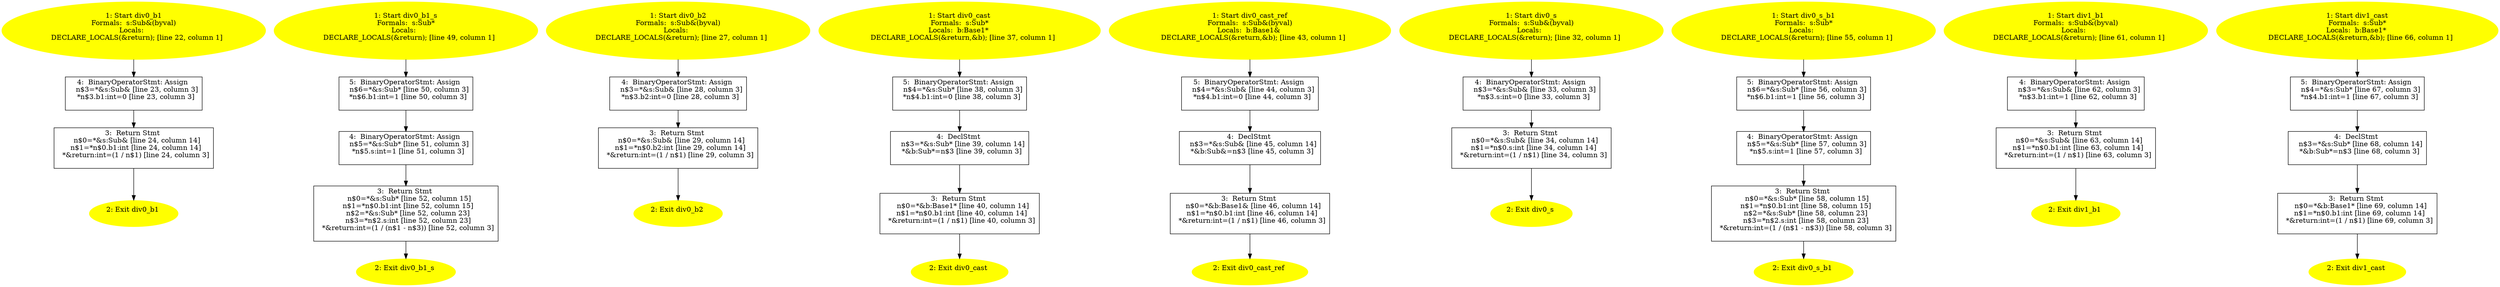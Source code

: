 /* @generated */
digraph cfg {
"div0_b1#17650173920024552929.38acfc238efbf35c1ac5da7290b49422_1" [label="1: Start div0_b1\nFormals:  s:Sub&(byval)\nLocals:  \n   DECLARE_LOCALS(&return); [line 22, column 1]\n " color=yellow style=filled]
	

	 "div0_b1#17650173920024552929.38acfc238efbf35c1ac5da7290b49422_1" -> "div0_b1#17650173920024552929.38acfc238efbf35c1ac5da7290b49422_4" ;
"div0_b1#17650173920024552929.38acfc238efbf35c1ac5da7290b49422_2" [label="2: Exit div0_b1 \n  " color=yellow style=filled]
	

"div0_b1#17650173920024552929.38acfc238efbf35c1ac5da7290b49422_3" [label="3:  Return Stmt \n   n$0=*&s:Sub& [line 24, column 14]\n  n$1=*n$0.b1:int [line 24, column 14]\n  *&return:int=(1 / n$1) [line 24, column 3]\n " shape="box"]
	

	 "div0_b1#17650173920024552929.38acfc238efbf35c1ac5da7290b49422_3" -> "div0_b1#17650173920024552929.38acfc238efbf35c1ac5da7290b49422_2" ;
"div0_b1#17650173920024552929.38acfc238efbf35c1ac5da7290b49422_4" [label="4:  BinaryOperatorStmt: Assign \n   n$3=*&s:Sub& [line 23, column 3]\n  *n$3.b1:int=0 [line 23, column 3]\n " shape="box"]
	

	 "div0_b1#17650173920024552929.38acfc238efbf35c1ac5da7290b49422_4" -> "div0_b1#17650173920024552929.38acfc238efbf35c1ac5da7290b49422_3" ;
"div0_b1_s#4574535260514480977.c132b3496cd22a9bc4817c577b65da9e_1" [label="1: Start div0_b1_s\nFormals:  s:Sub*\nLocals:  \n   DECLARE_LOCALS(&return); [line 49, column 1]\n " color=yellow style=filled]
	

	 "div0_b1_s#4574535260514480977.c132b3496cd22a9bc4817c577b65da9e_1" -> "div0_b1_s#4574535260514480977.c132b3496cd22a9bc4817c577b65da9e_5" ;
"div0_b1_s#4574535260514480977.c132b3496cd22a9bc4817c577b65da9e_2" [label="2: Exit div0_b1_s \n  " color=yellow style=filled]
	

"div0_b1_s#4574535260514480977.c132b3496cd22a9bc4817c577b65da9e_3" [label="3:  Return Stmt \n   n$0=*&s:Sub* [line 52, column 15]\n  n$1=*n$0.b1:int [line 52, column 15]\n  n$2=*&s:Sub* [line 52, column 23]\n  n$3=*n$2.s:int [line 52, column 23]\n  *&return:int=(1 / (n$1 - n$3)) [line 52, column 3]\n " shape="box"]
	

	 "div0_b1_s#4574535260514480977.c132b3496cd22a9bc4817c577b65da9e_3" -> "div0_b1_s#4574535260514480977.c132b3496cd22a9bc4817c577b65da9e_2" ;
"div0_b1_s#4574535260514480977.c132b3496cd22a9bc4817c577b65da9e_4" [label="4:  BinaryOperatorStmt: Assign \n   n$5=*&s:Sub* [line 51, column 3]\n  *n$5.s:int=1 [line 51, column 3]\n " shape="box"]
	

	 "div0_b1_s#4574535260514480977.c132b3496cd22a9bc4817c577b65da9e_4" -> "div0_b1_s#4574535260514480977.c132b3496cd22a9bc4817c577b65da9e_3" ;
"div0_b1_s#4574535260514480977.c132b3496cd22a9bc4817c577b65da9e_5" [label="5:  BinaryOperatorStmt: Assign \n   n$6=*&s:Sub* [line 50, column 3]\n  *n$6.b1:int=1 [line 50, column 3]\n " shape="box"]
	

	 "div0_b1_s#4574535260514480977.c132b3496cd22a9bc4817c577b65da9e_5" -> "div0_b1_s#4574535260514480977.c132b3496cd22a9bc4817c577b65da9e_4" ;
"div0_b2#6935029956526426132.ef88e6d1eac891cdde3f345b9b55439c_1" [label="1: Start div0_b2\nFormals:  s:Sub&(byval)\nLocals:  \n   DECLARE_LOCALS(&return); [line 27, column 1]\n " color=yellow style=filled]
	

	 "div0_b2#6935029956526426132.ef88e6d1eac891cdde3f345b9b55439c_1" -> "div0_b2#6935029956526426132.ef88e6d1eac891cdde3f345b9b55439c_4" ;
"div0_b2#6935029956526426132.ef88e6d1eac891cdde3f345b9b55439c_2" [label="2: Exit div0_b2 \n  " color=yellow style=filled]
	

"div0_b2#6935029956526426132.ef88e6d1eac891cdde3f345b9b55439c_3" [label="3:  Return Stmt \n   n$0=*&s:Sub& [line 29, column 14]\n  n$1=*n$0.b2:int [line 29, column 14]\n  *&return:int=(1 / n$1) [line 29, column 3]\n " shape="box"]
	

	 "div0_b2#6935029956526426132.ef88e6d1eac891cdde3f345b9b55439c_3" -> "div0_b2#6935029956526426132.ef88e6d1eac891cdde3f345b9b55439c_2" ;
"div0_b2#6935029956526426132.ef88e6d1eac891cdde3f345b9b55439c_4" [label="4:  BinaryOperatorStmt: Assign \n   n$3=*&s:Sub& [line 28, column 3]\n  *n$3.b2:int=0 [line 28, column 3]\n " shape="box"]
	

	 "div0_b2#6935029956526426132.ef88e6d1eac891cdde3f345b9b55439c_4" -> "div0_b2#6935029956526426132.ef88e6d1eac891cdde3f345b9b55439c_3" ;
"div0_cast#5945090778893539301.687c05d84c9555932644bbb5c32ec8a3_1" [label="1: Start div0_cast\nFormals:  s:Sub*\nLocals:  b:Base1* \n   DECLARE_LOCALS(&return,&b); [line 37, column 1]\n " color=yellow style=filled]
	

	 "div0_cast#5945090778893539301.687c05d84c9555932644bbb5c32ec8a3_1" -> "div0_cast#5945090778893539301.687c05d84c9555932644bbb5c32ec8a3_5" ;
"div0_cast#5945090778893539301.687c05d84c9555932644bbb5c32ec8a3_2" [label="2: Exit div0_cast \n  " color=yellow style=filled]
	

"div0_cast#5945090778893539301.687c05d84c9555932644bbb5c32ec8a3_3" [label="3:  Return Stmt \n   n$0=*&b:Base1* [line 40, column 14]\n  n$1=*n$0.b1:int [line 40, column 14]\n  *&return:int=(1 / n$1) [line 40, column 3]\n " shape="box"]
	

	 "div0_cast#5945090778893539301.687c05d84c9555932644bbb5c32ec8a3_3" -> "div0_cast#5945090778893539301.687c05d84c9555932644bbb5c32ec8a3_2" ;
"div0_cast#5945090778893539301.687c05d84c9555932644bbb5c32ec8a3_4" [label="4:  DeclStmt \n   n$3=*&s:Sub* [line 39, column 14]\n  *&b:Sub*=n$3 [line 39, column 3]\n " shape="box"]
	

	 "div0_cast#5945090778893539301.687c05d84c9555932644bbb5c32ec8a3_4" -> "div0_cast#5945090778893539301.687c05d84c9555932644bbb5c32ec8a3_3" ;
"div0_cast#5945090778893539301.687c05d84c9555932644bbb5c32ec8a3_5" [label="5:  BinaryOperatorStmt: Assign \n   n$4=*&s:Sub* [line 38, column 3]\n  *n$4.b1:int=0 [line 38, column 3]\n " shape="box"]
	

	 "div0_cast#5945090778893539301.687c05d84c9555932644bbb5c32ec8a3_5" -> "div0_cast#5945090778893539301.687c05d84c9555932644bbb5c32ec8a3_4" ;
"div0_cast_ref#11427648331886451822.4f535c7752ac1b6e5f35ab1a83dc2bd8_1" [label="1: Start div0_cast_ref\nFormals:  s:Sub&(byval)\nLocals:  b:Base1& \n   DECLARE_LOCALS(&return,&b); [line 43, column 1]\n " color=yellow style=filled]
	

	 "div0_cast_ref#11427648331886451822.4f535c7752ac1b6e5f35ab1a83dc2bd8_1" -> "div0_cast_ref#11427648331886451822.4f535c7752ac1b6e5f35ab1a83dc2bd8_5" ;
"div0_cast_ref#11427648331886451822.4f535c7752ac1b6e5f35ab1a83dc2bd8_2" [label="2: Exit div0_cast_ref \n  " color=yellow style=filled]
	

"div0_cast_ref#11427648331886451822.4f535c7752ac1b6e5f35ab1a83dc2bd8_3" [label="3:  Return Stmt \n   n$0=*&b:Base1& [line 46, column 14]\n  n$1=*n$0.b1:int [line 46, column 14]\n  *&return:int=(1 / n$1) [line 46, column 3]\n " shape="box"]
	

	 "div0_cast_ref#11427648331886451822.4f535c7752ac1b6e5f35ab1a83dc2bd8_3" -> "div0_cast_ref#11427648331886451822.4f535c7752ac1b6e5f35ab1a83dc2bd8_2" ;
"div0_cast_ref#11427648331886451822.4f535c7752ac1b6e5f35ab1a83dc2bd8_4" [label="4:  DeclStmt \n   n$3=*&s:Sub& [line 45, column 14]\n  *&b:Sub&=n$3 [line 45, column 3]\n " shape="box"]
	

	 "div0_cast_ref#11427648331886451822.4f535c7752ac1b6e5f35ab1a83dc2bd8_4" -> "div0_cast_ref#11427648331886451822.4f535c7752ac1b6e5f35ab1a83dc2bd8_3" ;
"div0_cast_ref#11427648331886451822.4f535c7752ac1b6e5f35ab1a83dc2bd8_5" [label="5:  BinaryOperatorStmt: Assign \n   n$4=*&s:Sub& [line 44, column 3]\n  *n$4.b1:int=0 [line 44, column 3]\n " shape="box"]
	

	 "div0_cast_ref#11427648331886451822.4f535c7752ac1b6e5f35ab1a83dc2bd8_5" -> "div0_cast_ref#11427648331886451822.4f535c7752ac1b6e5f35ab1a83dc2bd8_4" ;
"div0_s#16566672704220882536.127f1e4fb94cf0b77844a4e153e0f991_1" [label="1: Start div0_s\nFormals:  s:Sub&(byval)\nLocals:  \n   DECLARE_LOCALS(&return); [line 32, column 1]\n " color=yellow style=filled]
	

	 "div0_s#16566672704220882536.127f1e4fb94cf0b77844a4e153e0f991_1" -> "div0_s#16566672704220882536.127f1e4fb94cf0b77844a4e153e0f991_4" ;
"div0_s#16566672704220882536.127f1e4fb94cf0b77844a4e153e0f991_2" [label="2: Exit div0_s \n  " color=yellow style=filled]
	

"div0_s#16566672704220882536.127f1e4fb94cf0b77844a4e153e0f991_3" [label="3:  Return Stmt \n   n$0=*&s:Sub& [line 34, column 14]\n  n$1=*n$0.s:int [line 34, column 14]\n  *&return:int=(1 / n$1) [line 34, column 3]\n " shape="box"]
	

	 "div0_s#16566672704220882536.127f1e4fb94cf0b77844a4e153e0f991_3" -> "div0_s#16566672704220882536.127f1e4fb94cf0b77844a4e153e0f991_2" ;
"div0_s#16566672704220882536.127f1e4fb94cf0b77844a4e153e0f991_4" [label="4:  BinaryOperatorStmt: Assign \n   n$3=*&s:Sub& [line 33, column 3]\n  *n$3.s:int=0 [line 33, column 3]\n " shape="box"]
	

	 "div0_s#16566672704220882536.127f1e4fb94cf0b77844a4e153e0f991_4" -> "div0_s#16566672704220882536.127f1e4fb94cf0b77844a4e153e0f991_3" ;
"div0_s_b1#6365361903134380141.385a354053ffb314ee7bfcec6dee0475_1" [label="1: Start div0_s_b1\nFormals:  s:Sub*\nLocals:  \n   DECLARE_LOCALS(&return); [line 55, column 1]\n " color=yellow style=filled]
	

	 "div0_s_b1#6365361903134380141.385a354053ffb314ee7bfcec6dee0475_1" -> "div0_s_b1#6365361903134380141.385a354053ffb314ee7bfcec6dee0475_5" ;
"div0_s_b1#6365361903134380141.385a354053ffb314ee7bfcec6dee0475_2" [label="2: Exit div0_s_b1 \n  " color=yellow style=filled]
	

"div0_s_b1#6365361903134380141.385a354053ffb314ee7bfcec6dee0475_3" [label="3:  Return Stmt \n   n$0=*&s:Sub* [line 58, column 15]\n  n$1=*n$0.b1:int [line 58, column 15]\n  n$2=*&s:Sub* [line 58, column 23]\n  n$3=*n$2.s:int [line 58, column 23]\n  *&return:int=(1 / (n$1 - n$3)) [line 58, column 3]\n " shape="box"]
	

	 "div0_s_b1#6365361903134380141.385a354053ffb314ee7bfcec6dee0475_3" -> "div0_s_b1#6365361903134380141.385a354053ffb314ee7bfcec6dee0475_2" ;
"div0_s_b1#6365361903134380141.385a354053ffb314ee7bfcec6dee0475_4" [label="4:  BinaryOperatorStmt: Assign \n   n$5=*&s:Sub* [line 57, column 3]\n  *n$5.s:int=1 [line 57, column 3]\n " shape="box"]
	

	 "div0_s_b1#6365361903134380141.385a354053ffb314ee7bfcec6dee0475_4" -> "div0_s_b1#6365361903134380141.385a354053ffb314ee7bfcec6dee0475_3" ;
"div0_s_b1#6365361903134380141.385a354053ffb314ee7bfcec6dee0475_5" [label="5:  BinaryOperatorStmt: Assign \n   n$6=*&s:Sub* [line 56, column 3]\n  *n$6.b1:int=1 [line 56, column 3]\n " shape="box"]
	

	 "div0_s_b1#6365361903134380141.385a354053ffb314ee7bfcec6dee0475_5" -> "div0_s_b1#6365361903134380141.385a354053ffb314ee7bfcec6dee0475_4" ;
"div1_b1#14974413951234929464.2d37fbc87faf449081172c1e2711163f_1" [label="1: Start div1_b1\nFormals:  s:Sub&(byval)\nLocals:  \n   DECLARE_LOCALS(&return); [line 61, column 1]\n " color=yellow style=filled]
	

	 "div1_b1#14974413951234929464.2d37fbc87faf449081172c1e2711163f_1" -> "div1_b1#14974413951234929464.2d37fbc87faf449081172c1e2711163f_4" ;
"div1_b1#14974413951234929464.2d37fbc87faf449081172c1e2711163f_2" [label="2: Exit div1_b1 \n  " color=yellow style=filled]
	

"div1_b1#14974413951234929464.2d37fbc87faf449081172c1e2711163f_3" [label="3:  Return Stmt \n   n$0=*&s:Sub& [line 63, column 14]\n  n$1=*n$0.b1:int [line 63, column 14]\n  *&return:int=(1 / n$1) [line 63, column 3]\n " shape="box"]
	

	 "div1_b1#14974413951234929464.2d37fbc87faf449081172c1e2711163f_3" -> "div1_b1#14974413951234929464.2d37fbc87faf449081172c1e2711163f_2" ;
"div1_b1#14974413951234929464.2d37fbc87faf449081172c1e2711163f_4" [label="4:  BinaryOperatorStmt: Assign \n   n$3=*&s:Sub& [line 62, column 3]\n  *n$3.b1:int=1 [line 62, column 3]\n " shape="box"]
	

	 "div1_b1#14974413951234929464.2d37fbc87faf449081172c1e2711163f_4" -> "div1_b1#14974413951234929464.2d37fbc87faf449081172c1e2711163f_3" ;
"div1_cast#4700794712628779370.bf330282d3921dae44676e58f54575fe_1" [label="1: Start div1_cast\nFormals:  s:Sub*\nLocals:  b:Base1* \n   DECLARE_LOCALS(&return,&b); [line 66, column 1]\n " color=yellow style=filled]
	

	 "div1_cast#4700794712628779370.bf330282d3921dae44676e58f54575fe_1" -> "div1_cast#4700794712628779370.bf330282d3921dae44676e58f54575fe_5" ;
"div1_cast#4700794712628779370.bf330282d3921dae44676e58f54575fe_2" [label="2: Exit div1_cast \n  " color=yellow style=filled]
	

"div1_cast#4700794712628779370.bf330282d3921dae44676e58f54575fe_3" [label="3:  Return Stmt \n   n$0=*&b:Base1* [line 69, column 14]\n  n$1=*n$0.b1:int [line 69, column 14]\n  *&return:int=(1 / n$1) [line 69, column 3]\n " shape="box"]
	

	 "div1_cast#4700794712628779370.bf330282d3921dae44676e58f54575fe_3" -> "div1_cast#4700794712628779370.bf330282d3921dae44676e58f54575fe_2" ;
"div1_cast#4700794712628779370.bf330282d3921dae44676e58f54575fe_4" [label="4:  DeclStmt \n   n$3=*&s:Sub* [line 68, column 14]\n  *&b:Sub*=n$3 [line 68, column 3]\n " shape="box"]
	

	 "div1_cast#4700794712628779370.bf330282d3921dae44676e58f54575fe_4" -> "div1_cast#4700794712628779370.bf330282d3921dae44676e58f54575fe_3" ;
"div1_cast#4700794712628779370.bf330282d3921dae44676e58f54575fe_5" [label="5:  BinaryOperatorStmt: Assign \n   n$4=*&s:Sub* [line 67, column 3]\n  *n$4.b1:int=1 [line 67, column 3]\n " shape="box"]
	

	 "div1_cast#4700794712628779370.bf330282d3921dae44676e58f54575fe_5" -> "div1_cast#4700794712628779370.bf330282d3921dae44676e58f54575fe_4" ;
}
